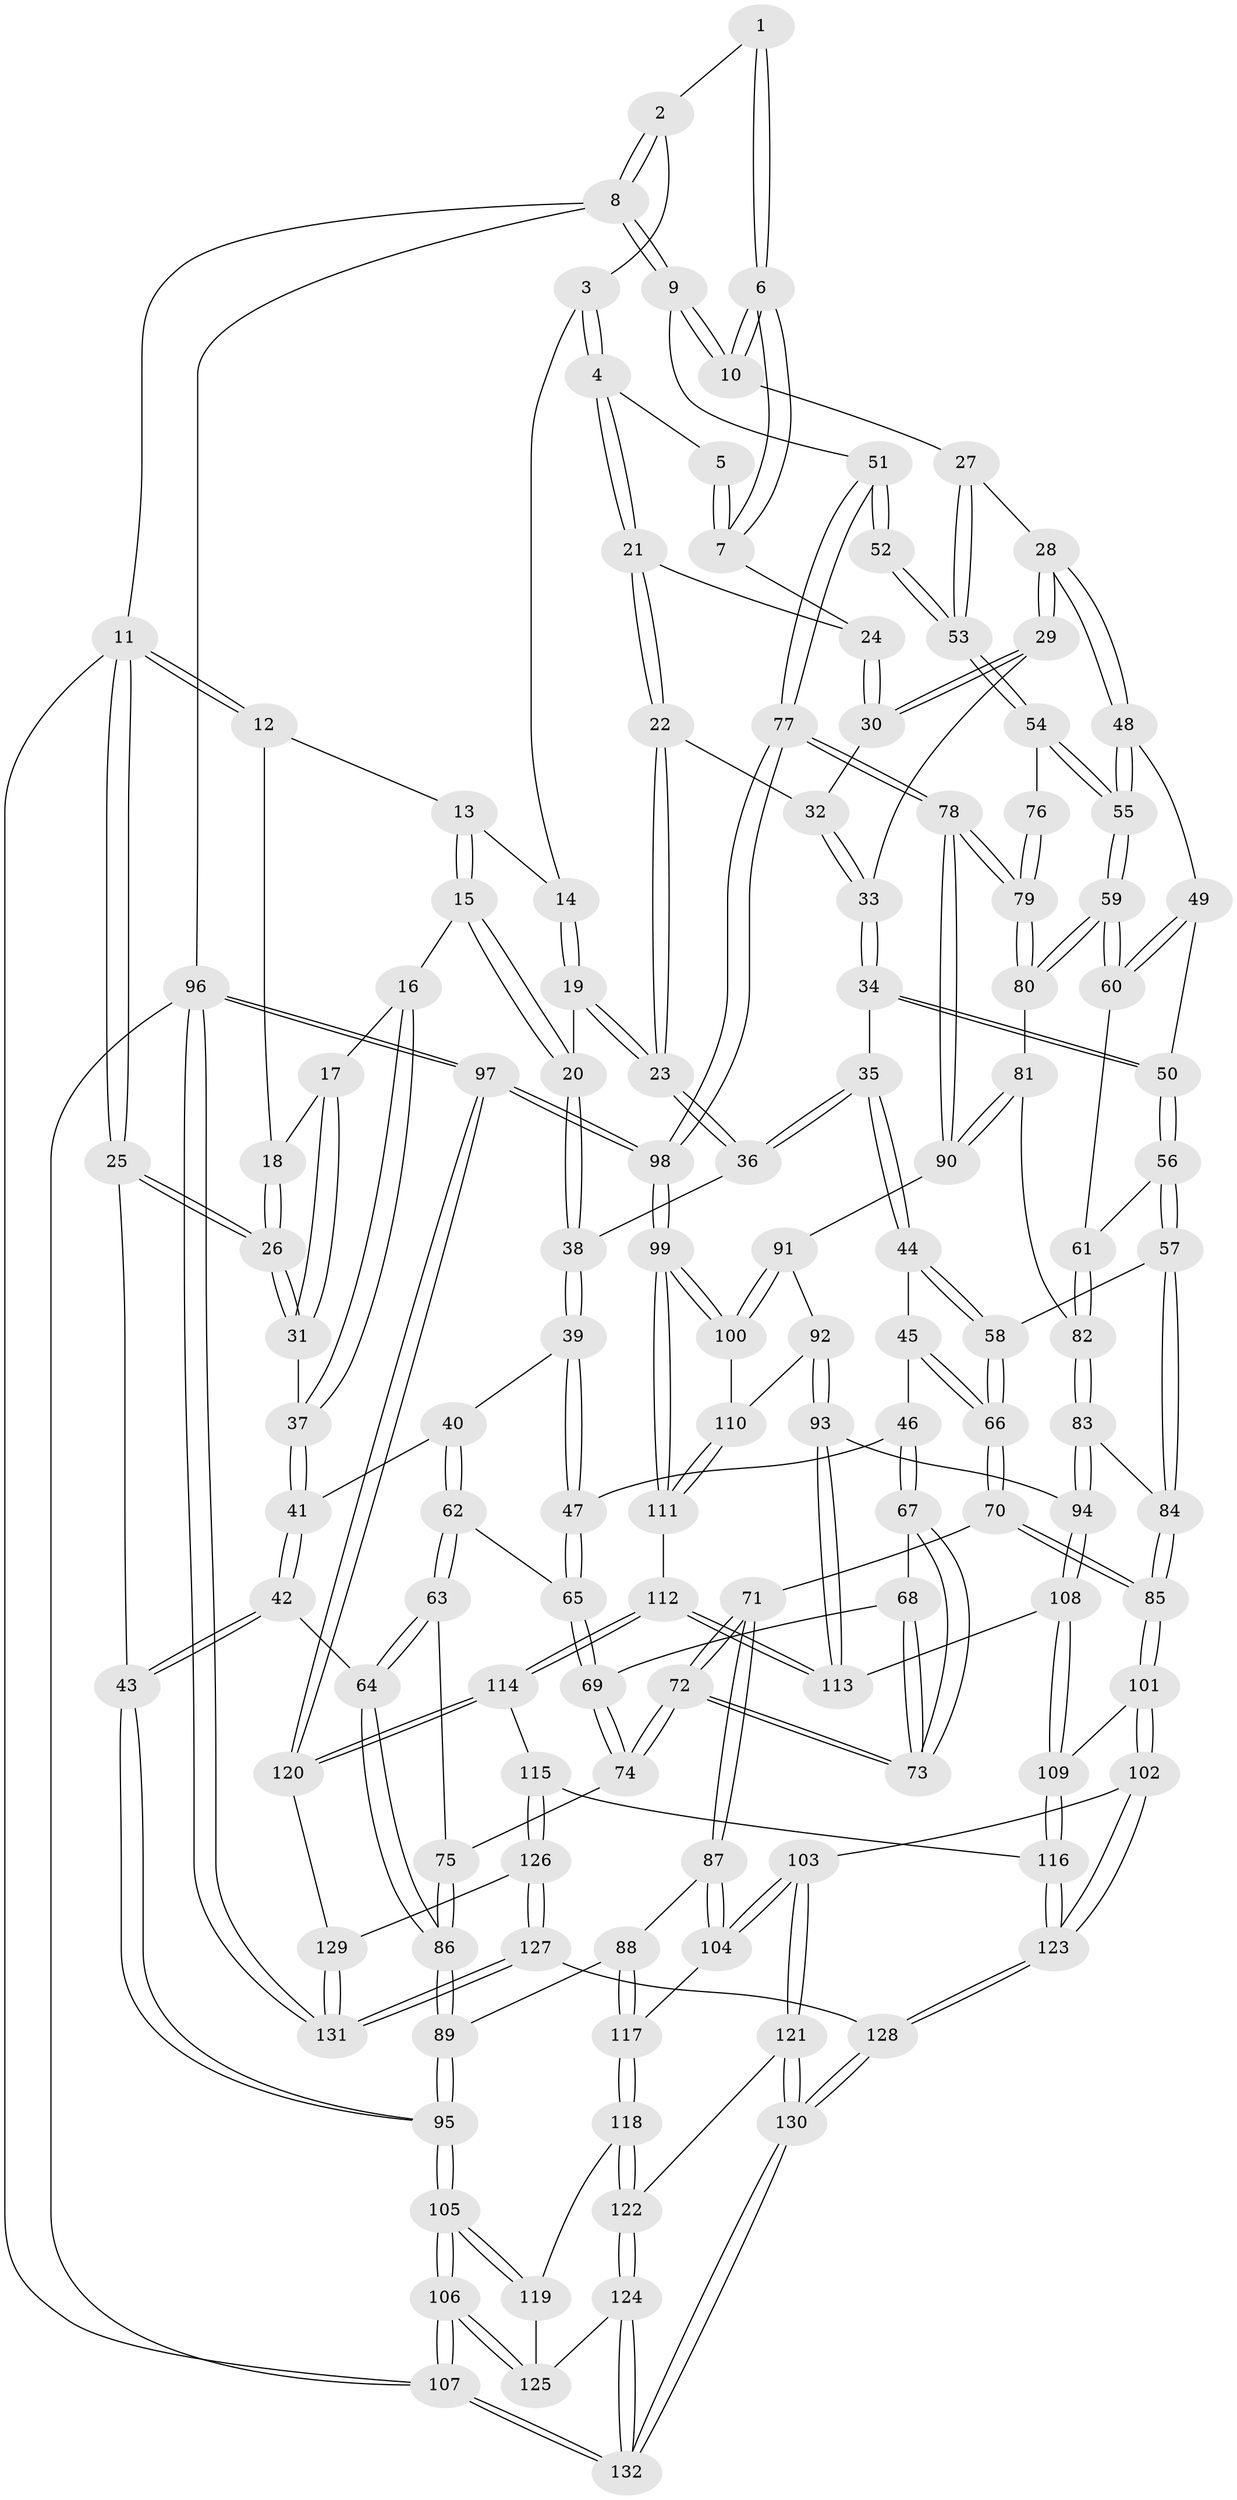 // coarse degree distribution, {4: 0.3333333333333333, 9: 0.05128205128205128, 3: 0.23076923076923078, 5: 0.1794871794871795, 6: 0.1282051282051282, 2: 0.07692307692307693}
// Generated by graph-tools (version 1.1) at 2025/21/03/04/25 18:21:21]
// undirected, 132 vertices, 327 edges
graph export_dot {
graph [start="1"]
  node [color=gray90,style=filled];
  1 [pos="+0.9558246074680068+0"];
  2 [pos="+1+0"];
  3 [pos="+0.5030846202765327+0"];
  4 [pos="+0.5590558548473801+0"];
  5 [pos="+0.7715293377852604+0.04634178826064919"];
  6 [pos="+0.8888139392796037+0.11594897035024473"];
  7 [pos="+0.7699262786459554+0.09693514402197487"];
  8 [pos="+1+0"];
  9 [pos="+1+0.1373941663497576"];
  10 [pos="+0.9061127494166059+0.1707397365615921"];
  11 [pos="+0+0"];
  12 [pos="+0.1212372996310519+0"];
  13 [pos="+0.3363478206038234+0"];
  14 [pos="+0.4051897660451866+0"];
  15 [pos="+0.2598960110820513+0.1736671879294529"];
  16 [pos="+0.2293661920630042+0.18704933022625014"];
  17 [pos="+0.15010349146082133+0.11920371400037316"];
  18 [pos="+0.11437266211440475+0.052141809775255885"];
  19 [pos="+0.41134734459145766+0.10914075051940848"];
  20 [pos="+0.33585304086717027+0.21242605170175596"];
  21 [pos="+0.5977435116024906+0.0748150883702324"];
  22 [pos="+0.5969170268583337+0.08534302369976737"];
  23 [pos="+0.5031626613642203+0.22588456604434015"];
  24 [pos="+0.7554457957760664+0.10979066634208376"];
  25 [pos="+0+0.3322848361163641"];
  26 [pos="+0+0.24085258154546385"];
  27 [pos="+0.8659482915747178+0.25361695815624763"];
  28 [pos="+0.8610520233757772+0.25513900118870014"];
  29 [pos="+0.7655342907479522+0.22364516384371447"];
  30 [pos="+0.753489985420955+0.16755108301744692"];
  31 [pos="+0.09028082512538153+0.22112710856216608"];
  32 [pos="+0.6340555084936894+0.14570027611446507"];
  33 [pos="+0.6763407180713652+0.25874998738941146"];
  34 [pos="+0.6593164295681618+0.28423419517401055"];
  35 [pos="+0.5076954558364456+0.25284349866030975"];
  36 [pos="+0.5013576271616054+0.23974066928054455"];
  37 [pos="+0.19897944622694613+0.2301271017645101"];
  38 [pos="+0.35266367491554396+0.24101174322689456"];
  39 [pos="+0.3434686385923615+0.2794952599633873"];
  40 [pos="+0.24281031424511645+0.33285899664983704"];
  41 [pos="+0.2032219775337776+0.27652853494100843"];
  42 [pos="+0+0.4284640283894808"];
  43 [pos="+0+0.4259516777410884"];
  44 [pos="+0.4884110567946952+0.3460009209722921"];
  45 [pos="+0.43846364717125036+0.37505436824698335"];
  46 [pos="+0.4268859235423768+0.37718024943497824"];
  47 [pos="+0.38427433223920904+0.3624397614609377"];
  48 [pos="+0.8440322647982617+0.28626964961035134"];
  49 [pos="+0.8077485088851238+0.3269367550721259"];
  50 [pos="+0.6629057615658906+0.31011899131399956"];
  51 [pos="+1+0.37828653031760195"];
  52 [pos="+1+0.35423620122919863"];
  53 [pos="+0.9659538985192295+0.3335883242961706"];
  54 [pos="+0.8808564274140308+0.44066289002457326"];
  55 [pos="+0.8625899662792185+0.45099136455584976"];
  56 [pos="+0.6623463805241772+0.4273652824311074"];
  57 [pos="+0.6602368350035172+0.4292531124766552"];
  58 [pos="+0.6044952673979267+0.44048856290405225"];
  59 [pos="+0.8583933669805414+0.45526410003310125"];
  60 [pos="+0.7560277905286652+0.4194665646138263"];
  61 [pos="+0.7224706572940649+0.4280011188289577"];
  62 [pos="+0.24138770044124028+0.3568902970673055"];
  63 [pos="+0.15429935010211565+0.433643941303983"];
  64 [pos="+0+0.4327036903391068"];
  65 [pos="+0.30931025021042186+0.4085351775991708"];
  66 [pos="+0.508829938525906+0.5451926181739147"];
  67 [pos="+0.4088500090888574+0.4313966021957956"];
  68 [pos="+0.3483006498997131+0.4359295710466158"];
  69 [pos="+0.3093615413078111+0.41762082685878676"];
  70 [pos="+0.5067181299119212+0.5491181925333812"];
  71 [pos="+0.40212518917311735+0.5771521765428631"];
  72 [pos="+0.3974668852797579+0.5732276272095613"];
  73 [pos="+0.3991422069254089+0.4727653068281191"];
  74 [pos="+0.2847598063600819+0.5316797775016802"];
  75 [pos="+0.27235518493542676+0.5339608506787231"];
  76 [pos="+0.9330055350167621+0.4533727461969801"];
  77 [pos="+1+0.573668737117197"];
  78 [pos="+1+0.5731793826171908"];
  79 [pos="+1+0.5369104527669143"];
  80 [pos="+0.8684965633191396+0.5294934064823466"];
  81 [pos="+0.8466662638665967+0.5643762465867238"];
  82 [pos="+0.8026221976399309+0.5695512693909104"];
  83 [pos="+0.7053416703566096+0.6199322865686044"];
  84 [pos="+0.7016406760974798+0.6187322999487987"];
  85 [pos="+0.6025177627893835+0.6549421191726733"];
  86 [pos="+0.20740613462034851+0.6071903337683492"];
  87 [pos="+0.3932612589133227+0.6509430798841641"];
  88 [pos="+0.2210722295046765+0.7289108767677529"];
  89 [pos="+0.1909916534175812+0.6682840625901818"];
  90 [pos="+0.875688708436645+0.6274063535567236"];
  91 [pos="+0.874857827763625+0.6383599554261484"];
  92 [pos="+0.8526474493937777+0.6729876868924985"];
  93 [pos="+0.8109713936366485+0.6945405448526056"];
  94 [pos="+0.7212149169974964+0.644356798646266"];
  95 [pos="+0+0.6302697207457812"];
  96 [pos="+1+1"];
  97 [pos="+1+1"];
  98 [pos="+1+0.847542910874055"];
  99 [pos="+1+0.8146895686605997"];
  100 [pos="+0.9673254086276288+0.7143377270111585"];
  101 [pos="+0.5609768970017956+0.7825838950433379"];
  102 [pos="+0.5096852677301507+0.8122336837721985"];
  103 [pos="+0.46694459931051635+0.8001063375029354"];
  104 [pos="+0.45246116138183806+0.7781340475894831"];
  105 [pos="+0+0.6874329594342515"];
  106 [pos="+0+1"];
  107 [pos="+0+1"];
  108 [pos="+0.7247121804301698+0.7624592989561926"];
  109 [pos="+0.6860438293947123+0.8178994816142209"];
  110 [pos="+0.8796354191478188+0.7190404840746155"];
  111 [pos="+0.8700585900197677+0.7759273178226921"];
  112 [pos="+0.8390258043615939+0.7884929328061518"];
  113 [pos="+0.806627882468794+0.7474459975133507"];
  114 [pos="+0.8201202966412444+0.8513617601158809"];
  115 [pos="+0.7142874515891543+0.849025435072895"];
  116 [pos="+0.7070236292038254+0.845295747718502"];
  117 [pos="+0.22074618855686237+0.7359744864769905"];
  118 [pos="+0.20699659134549217+0.8015810570590106"];
  119 [pos="+0.05532465024614555+0.8076400624479828"];
  120 [pos="+0.8392714105956425+0.8763398120256768"];
  121 [pos="+0.30209365548455475+0.8957831245321318"];
  122 [pos="+0.22853062107467367+0.8440048044315972"];
  123 [pos="+0.5597647592967837+1"];
  124 [pos="+0.09732155526363181+0.9833702327504378"];
  125 [pos="+0.06645264617971075+0.8795029503860827"];
  126 [pos="+0.7446566941143843+0.9478155568679381"];
  127 [pos="+0.6484987608932541+1"];
  128 [pos="+0.5593432454382142+1"];
  129 [pos="+0.8108713317123124+0.9331969302499605"];
  130 [pos="+0.3439626713251245+1"];
  131 [pos="+0.9145959796524724+1"];
  132 [pos="+0+1"];
  1 -- 2;
  1 -- 6;
  1 -- 6;
  2 -- 3;
  2 -- 8;
  2 -- 8;
  3 -- 4;
  3 -- 4;
  3 -- 14;
  4 -- 5;
  4 -- 21;
  4 -- 21;
  5 -- 7;
  5 -- 7;
  6 -- 7;
  6 -- 7;
  6 -- 10;
  6 -- 10;
  7 -- 24;
  8 -- 9;
  8 -- 9;
  8 -- 11;
  8 -- 96;
  9 -- 10;
  9 -- 10;
  9 -- 51;
  10 -- 27;
  11 -- 12;
  11 -- 12;
  11 -- 25;
  11 -- 25;
  11 -- 107;
  12 -- 13;
  12 -- 18;
  13 -- 14;
  13 -- 15;
  13 -- 15;
  14 -- 19;
  14 -- 19;
  15 -- 16;
  15 -- 20;
  15 -- 20;
  16 -- 17;
  16 -- 37;
  16 -- 37;
  17 -- 18;
  17 -- 31;
  17 -- 31;
  18 -- 26;
  18 -- 26;
  19 -- 20;
  19 -- 23;
  19 -- 23;
  20 -- 38;
  20 -- 38;
  21 -- 22;
  21 -- 22;
  21 -- 24;
  22 -- 23;
  22 -- 23;
  22 -- 32;
  23 -- 36;
  23 -- 36;
  24 -- 30;
  24 -- 30;
  25 -- 26;
  25 -- 26;
  25 -- 43;
  26 -- 31;
  26 -- 31;
  27 -- 28;
  27 -- 53;
  27 -- 53;
  28 -- 29;
  28 -- 29;
  28 -- 48;
  28 -- 48;
  29 -- 30;
  29 -- 30;
  29 -- 33;
  30 -- 32;
  31 -- 37;
  32 -- 33;
  32 -- 33;
  33 -- 34;
  33 -- 34;
  34 -- 35;
  34 -- 50;
  34 -- 50;
  35 -- 36;
  35 -- 36;
  35 -- 44;
  35 -- 44;
  36 -- 38;
  37 -- 41;
  37 -- 41;
  38 -- 39;
  38 -- 39;
  39 -- 40;
  39 -- 47;
  39 -- 47;
  40 -- 41;
  40 -- 62;
  40 -- 62;
  41 -- 42;
  41 -- 42;
  42 -- 43;
  42 -- 43;
  42 -- 64;
  43 -- 95;
  43 -- 95;
  44 -- 45;
  44 -- 58;
  44 -- 58;
  45 -- 46;
  45 -- 66;
  45 -- 66;
  46 -- 47;
  46 -- 67;
  46 -- 67;
  47 -- 65;
  47 -- 65;
  48 -- 49;
  48 -- 55;
  48 -- 55;
  49 -- 50;
  49 -- 60;
  49 -- 60;
  50 -- 56;
  50 -- 56;
  51 -- 52;
  51 -- 52;
  51 -- 77;
  51 -- 77;
  52 -- 53;
  52 -- 53;
  53 -- 54;
  53 -- 54;
  54 -- 55;
  54 -- 55;
  54 -- 76;
  55 -- 59;
  55 -- 59;
  56 -- 57;
  56 -- 57;
  56 -- 61;
  57 -- 58;
  57 -- 84;
  57 -- 84;
  58 -- 66;
  58 -- 66;
  59 -- 60;
  59 -- 60;
  59 -- 80;
  59 -- 80;
  60 -- 61;
  61 -- 82;
  61 -- 82;
  62 -- 63;
  62 -- 63;
  62 -- 65;
  63 -- 64;
  63 -- 64;
  63 -- 75;
  64 -- 86;
  64 -- 86;
  65 -- 69;
  65 -- 69;
  66 -- 70;
  66 -- 70;
  67 -- 68;
  67 -- 73;
  67 -- 73;
  68 -- 69;
  68 -- 73;
  68 -- 73;
  69 -- 74;
  69 -- 74;
  70 -- 71;
  70 -- 85;
  70 -- 85;
  71 -- 72;
  71 -- 72;
  71 -- 87;
  71 -- 87;
  72 -- 73;
  72 -- 73;
  72 -- 74;
  72 -- 74;
  74 -- 75;
  75 -- 86;
  75 -- 86;
  76 -- 79;
  76 -- 79;
  77 -- 78;
  77 -- 78;
  77 -- 98;
  77 -- 98;
  78 -- 79;
  78 -- 79;
  78 -- 90;
  78 -- 90;
  79 -- 80;
  79 -- 80;
  80 -- 81;
  81 -- 82;
  81 -- 90;
  81 -- 90;
  82 -- 83;
  82 -- 83;
  83 -- 84;
  83 -- 94;
  83 -- 94;
  84 -- 85;
  84 -- 85;
  85 -- 101;
  85 -- 101;
  86 -- 89;
  86 -- 89;
  87 -- 88;
  87 -- 104;
  87 -- 104;
  88 -- 89;
  88 -- 117;
  88 -- 117;
  89 -- 95;
  89 -- 95;
  90 -- 91;
  91 -- 92;
  91 -- 100;
  91 -- 100;
  92 -- 93;
  92 -- 93;
  92 -- 110;
  93 -- 94;
  93 -- 113;
  93 -- 113;
  94 -- 108;
  94 -- 108;
  95 -- 105;
  95 -- 105;
  96 -- 97;
  96 -- 97;
  96 -- 131;
  96 -- 131;
  96 -- 107;
  97 -- 98;
  97 -- 98;
  97 -- 120;
  97 -- 120;
  98 -- 99;
  98 -- 99;
  99 -- 100;
  99 -- 100;
  99 -- 111;
  99 -- 111;
  100 -- 110;
  101 -- 102;
  101 -- 102;
  101 -- 109;
  102 -- 103;
  102 -- 123;
  102 -- 123;
  103 -- 104;
  103 -- 104;
  103 -- 121;
  103 -- 121;
  104 -- 117;
  105 -- 106;
  105 -- 106;
  105 -- 119;
  105 -- 119;
  106 -- 107;
  106 -- 107;
  106 -- 125;
  106 -- 125;
  107 -- 132;
  107 -- 132;
  108 -- 109;
  108 -- 109;
  108 -- 113;
  109 -- 116;
  109 -- 116;
  110 -- 111;
  110 -- 111;
  111 -- 112;
  112 -- 113;
  112 -- 113;
  112 -- 114;
  112 -- 114;
  114 -- 115;
  114 -- 120;
  114 -- 120;
  115 -- 116;
  115 -- 126;
  115 -- 126;
  116 -- 123;
  116 -- 123;
  117 -- 118;
  117 -- 118;
  118 -- 119;
  118 -- 122;
  118 -- 122;
  119 -- 125;
  120 -- 129;
  121 -- 122;
  121 -- 130;
  121 -- 130;
  122 -- 124;
  122 -- 124;
  123 -- 128;
  123 -- 128;
  124 -- 125;
  124 -- 132;
  124 -- 132;
  126 -- 127;
  126 -- 127;
  126 -- 129;
  127 -- 128;
  127 -- 131;
  127 -- 131;
  128 -- 130;
  128 -- 130;
  129 -- 131;
  129 -- 131;
  130 -- 132;
  130 -- 132;
}
